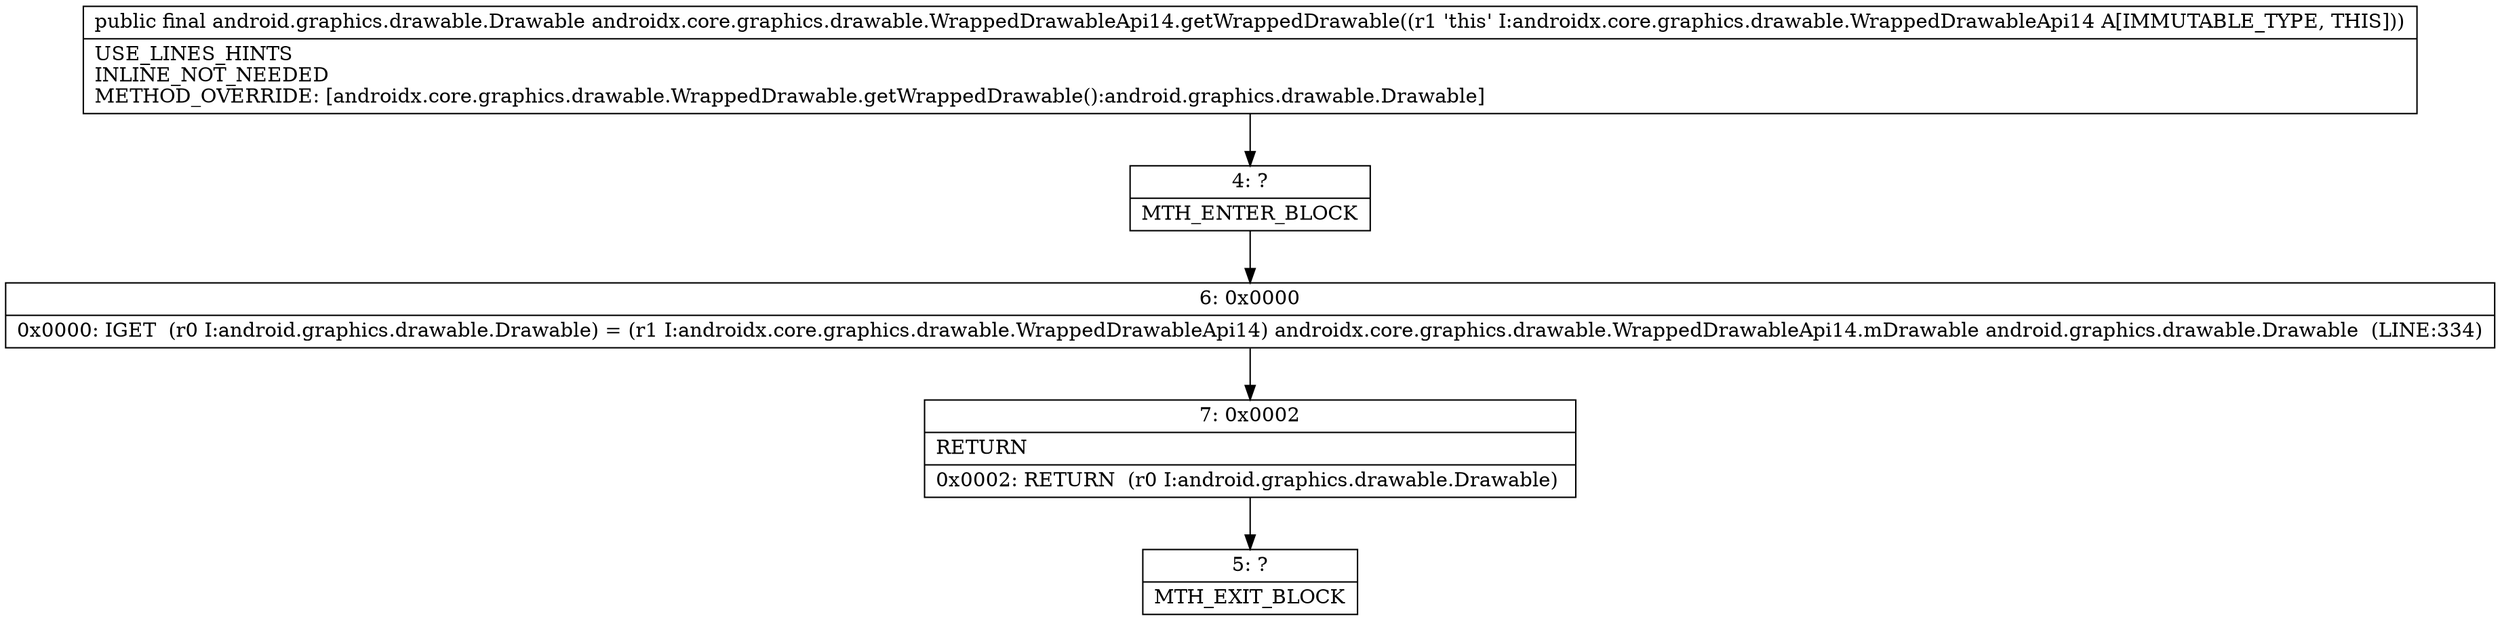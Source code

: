 digraph "CFG forandroidx.core.graphics.drawable.WrappedDrawableApi14.getWrappedDrawable()Landroid\/graphics\/drawable\/Drawable;" {
Node_4 [shape=record,label="{4\:\ ?|MTH_ENTER_BLOCK\l}"];
Node_6 [shape=record,label="{6\:\ 0x0000|0x0000: IGET  (r0 I:android.graphics.drawable.Drawable) = (r1 I:androidx.core.graphics.drawable.WrappedDrawableApi14) androidx.core.graphics.drawable.WrappedDrawableApi14.mDrawable android.graphics.drawable.Drawable  (LINE:334)\l}"];
Node_7 [shape=record,label="{7\:\ 0x0002|RETURN\l|0x0002: RETURN  (r0 I:android.graphics.drawable.Drawable) \l}"];
Node_5 [shape=record,label="{5\:\ ?|MTH_EXIT_BLOCK\l}"];
MethodNode[shape=record,label="{public final android.graphics.drawable.Drawable androidx.core.graphics.drawable.WrappedDrawableApi14.getWrappedDrawable((r1 'this' I:androidx.core.graphics.drawable.WrappedDrawableApi14 A[IMMUTABLE_TYPE, THIS]))  | USE_LINES_HINTS\lINLINE_NOT_NEEDED\lMETHOD_OVERRIDE: [androidx.core.graphics.drawable.WrappedDrawable.getWrappedDrawable():android.graphics.drawable.Drawable]\l}"];
MethodNode -> Node_4;Node_4 -> Node_6;
Node_6 -> Node_7;
Node_7 -> Node_5;
}

